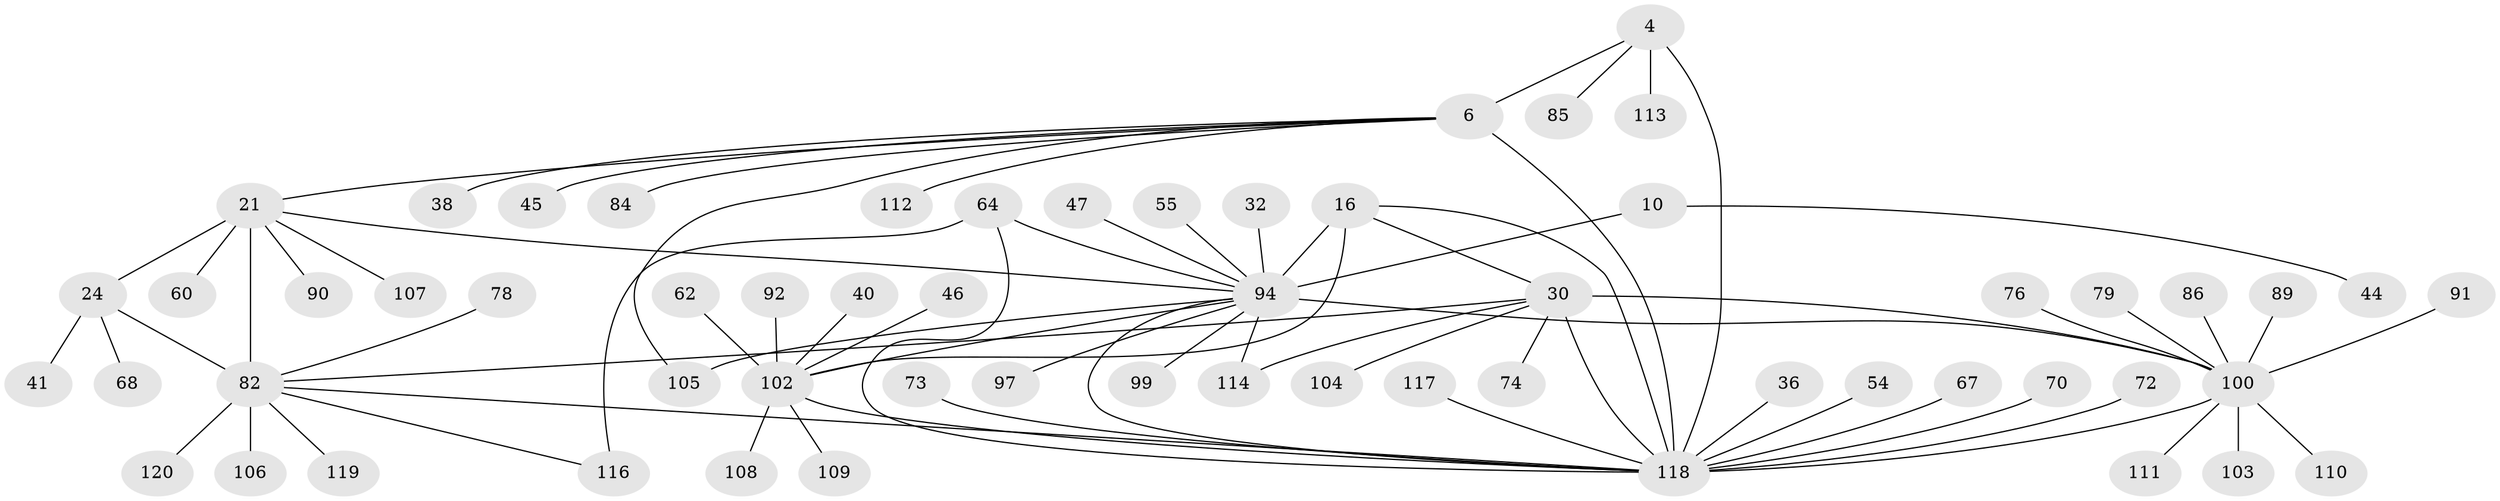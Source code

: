 // original degree distribution, {12: 0.008333333333333333, 8: 0.05, 10: 0.041666666666666664, 5: 0.008333333333333333, 9: 0.041666666666666664, 6: 0.05, 7: 0.025, 14: 0.008333333333333333, 13: 0.008333333333333333, 11: 0.008333333333333333, 2: 0.14166666666666666, 1: 0.55, 3: 0.041666666666666664, 4: 0.016666666666666666}
// Generated by graph-tools (version 1.1) at 2025/56/03/09/25 04:56:06]
// undirected, 60 vertices, 74 edges
graph export_dot {
graph [start="1"]
  node [color=gray90,style=filled];
  4 [super="+2"];
  6 [super="+5"];
  10 [super="+8"];
  16 [super="+13"];
  21 [super="+19"];
  24 [super="+23"];
  30 [super="+26"];
  32;
  36;
  38;
  40;
  41;
  44;
  45;
  46;
  47;
  54;
  55;
  60;
  62;
  64;
  67;
  68;
  70;
  72;
  73;
  74;
  76;
  78;
  79;
  82 [super="+51+22+34+48+58+75+77"];
  84;
  85;
  86;
  89 [super="+65"];
  90;
  91;
  92;
  94 [super="+87"];
  97;
  99;
  100 [super="+66"];
  102 [super="+101+17"];
  103;
  104 [super="+69"];
  105 [super="+39"];
  106;
  107 [super="+96"];
  108;
  109 [super="+63"];
  110;
  111;
  112 [super="+31"];
  113;
  114 [super="+98"];
  116 [super="+83"];
  117;
  118 [super="+115+3"];
  119;
  120;
  4 -- 6 [weight=4];
  4 -- 113;
  4 -- 85;
  4 -- 118 [weight=5];
  6 -- 45;
  6 -- 84;
  6 -- 38;
  6 -- 21;
  6 -- 105;
  6 -- 112;
  6 -- 118 [weight=5];
  10 -- 44;
  10 -- 94 [weight=9];
  16 -- 30;
  16 -- 118 [weight=2];
  16 -- 94;
  16 -- 102 [weight=6];
  21 -- 24 [weight=4];
  21 -- 90;
  21 -- 60;
  21 -- 107;
  21 -- 82 [weight=4];
  21 -- 94;
  24 -- 41;
  24 -- 68;
  24 -- 82 [weight=4];
  30 -- 74;
  30 -- 114;
  30 -- 82 [weight=2];
  30 -- 104;
  30 -- 118 [weight=2];
  30 -- 100 [weight=8];
  32 -- 94;
  36 -- 118;
  40 -- 102;
  46 -- 102;
  47 -- 94;
  54 -- 118;
  55 -- 94;
  62 -- 102;
  64 -- 116 [weight=2];
  64 -- 118;
  64 -- 94;
  67 -- 118;
  70 -- 118;
  72 -- 118;
  73 -- 118;
  76 -- 100;
  78 -- 82;
  79 -- 100;
  82 -- 106;
  82 -- 116;
  82 -- 119;
  82 -- 120;
  82 -- 118;
  86 -- 100;
  89 -- 100;
  91 -- 100;
  92 -- 102;
  94 -- 118 [weight=2];
  94 -- 97;
  94 -- 99;
  94 -- 100 [weight=2];
  94 -- 105;
  94 -- 114;
  94 -- 102;
  100 -- 103;
  100 -- 110;
  100 -- 111;
  100 -- 118;
  102 -- 108;
  102 -- 109;
  102 -- 118 [weight=3];
  117 -- 118;
}
